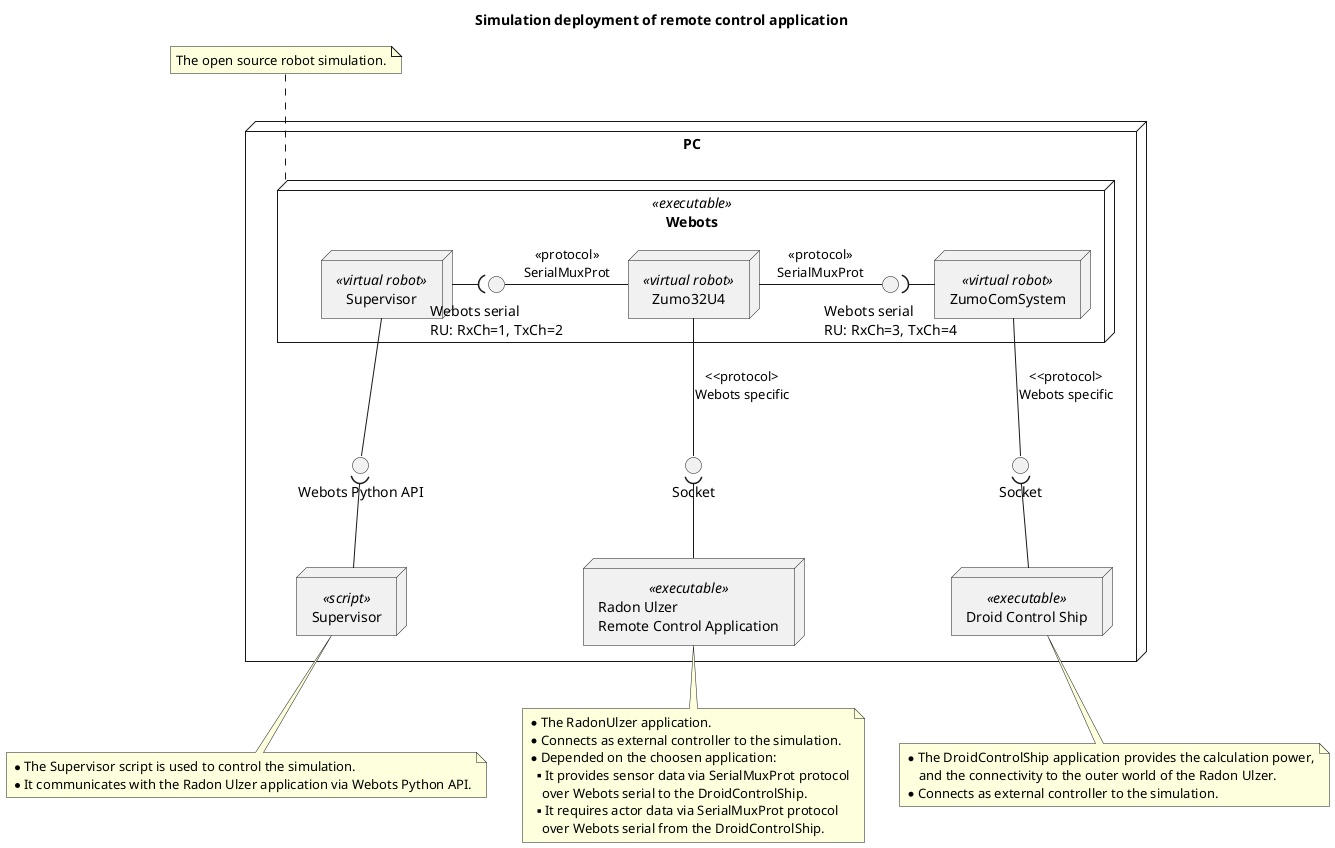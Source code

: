 @startuml SimulationDeployment

title Simulation deployment of remote control application

node "PC" as pc {

    node "Webots" <<executable>> as webots {
        node "Zumo32U4" <<virtual robot>> as zumoRobot
        node "ZumoComSystem" <<virtual robot>> as zumoComSystemRobot
        node "Supervisor" <<virtual robot>> as supervisorRobot
        interface "Webots serial\nRU: RxCh=3, TxCh=4" as iZumoComSystem
        interface "Webots serial\nRU: RxCh=1, TxCh=2" as iSupervisorComSystem
    }

    node "Radon Ulzer\nRemote Control Application" <<executable>> as ru
    node "Droid Control Ship" <<executable>> as dcs
    node "Supervisor" <<script>> as supervisor

    interface "Socket" as iZumoRobotSocket
    interface "Socket" as iZumoComSystemRobotSocket
    interface "Webots Python API" as iSupervisorSocket
}

zumoRobot -- iZumoRobotSocket: <<protocol>\nWebots specific
iZumoRobotSocket )-- ru

zumoComSystemRobot -- iZumoComSystemRobotSocket: <<protocol>\nWebots specific
iZumoComSystemRobotSocket )-- dcs

supervisorRobot -- iSupervisorSocket
iSupervisorSocket )-- supervisor

zumoRobot - iZumoComSystem: <<protocol>>\nSerialMuxProt
iZumoComSystem )- zumoComSystemRobot

zumoRobot -l- iSupervisorComSystem: <<protocol>>\nSerialMuxProt
iSupervisorComSystem )-l- supervisorRobot

note top of webots
    The open source robot simulation.
end note

note bottom of ru
    * The RadonUlzer application.
    * Connects as external controller to the simulation.
    * Depended on the choosen application:
    ** It provides sensor data via SerialMuxProt protocol
        over Webots serial to the DroidControlShip.
    ** It requires actor data via SerialMuxProt protocol
        over Webots serial from the DroidControlShip.
end note

note bottom of dcs
    * The DroidControlShip application provides the calculation power,
        and the connectivity to the outer world of the Radon Ulzer.
    * Connects as external controller to the simulation.
end note

note bottom of supervisor
    * The Supervisor script is used to control the simulation.
    * It communicates with the Radon Ulzer application via Webots Python API.
end note

@enduml
